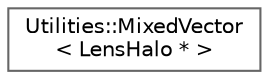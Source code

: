 digraph "Graphical Class Hierarchy"
{
 // LATEX_PDF_SIZE
  bgcolor="transparent";
  edge [fontname=Helvetica,fontsize=10,labelfontname=Helvetica,labelfontsize=10];
  node [fontname=Helvetica,fontsize=10,shape=box,height=0.2,width=0.4];
  rankdir="LR";
  Node0 [id="Node000000",label="Utilities::MixedVector\l\< LensHalo * \>",height=0.2,width=0.4,color="grey40", fillcolor="white", style="filled",URL="$class_utilities_1_1_mixed_vector.html",tooltip=" "];
}
